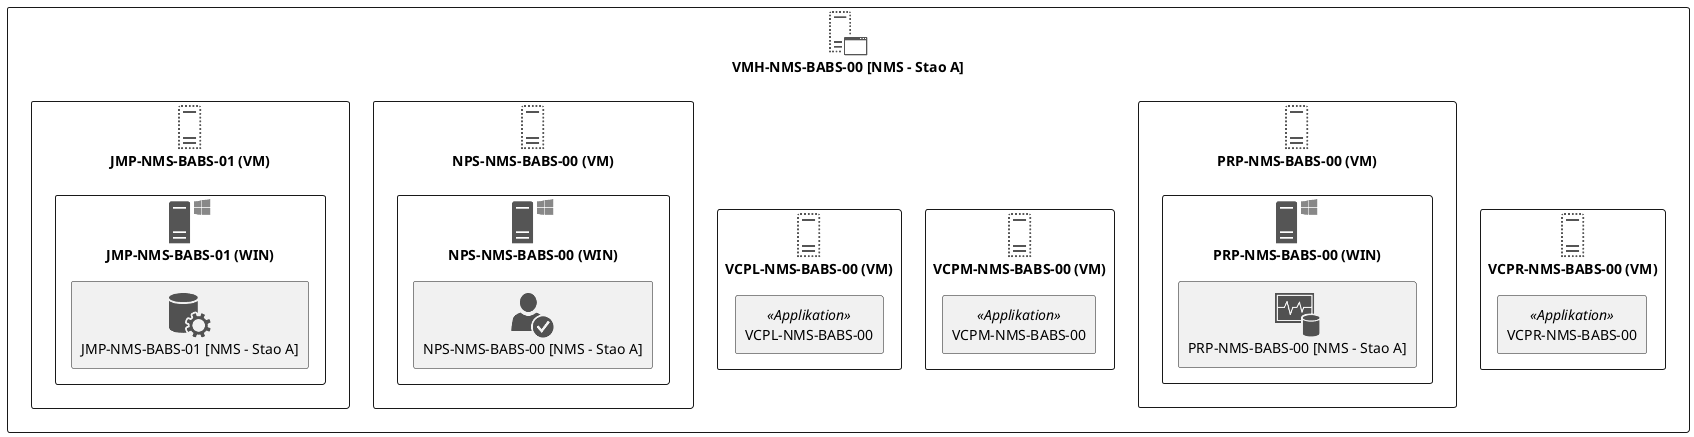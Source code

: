 @startuml


skinparam monochrome true
skinparam componentStyle uml2
!include <office/servers/virtual_application_server>
!include <office/Servers/virtual_server>
!include <office/Servers/virtual_server>
!include <office/Servers/windows_server>
!include <office/databases/monitoring_store>
!include <office/Servers/virtual_server>
!include <office/Servers/virtual_server>
!include <office/Servers/virtual_server>
!include <office/Servers/windows_server>
!include <office/security/credentials>
!include <office/Servers/virtual_server>
!include <office/Servers/windows_server>
!include <office/services/central_management_service>

show stereotype

rectangle VMH__S_NMS__S_BABS__S_00__F__aA_NMS__F___S___F_Stao__F_A_aC_ as "VMH-NMS-BABS-00 [NMS - Stao A]" <<$virtual_application_server>> {
	rectangle VCPR__S_NMS__S_BABS__S_00__F___N_VM__O_ as "VCPR-NMS-BABS-00 (VM)" <<$virtual_server>> {
		rectangle VCPR__S_NMS__S_BABS__S_00 as "VCPR-NMS-BABS-00" <<Applikation>> {
		}
	}
	rectangle PRP__S_NMS__S_BABS__S_00__F___N_VM__O_ as "PRP-NMS-BABS-00 (VM)" <<$virtual_server>> {
		rectangle PRP__S_NMS__S_BABS__S_00__F___N_WIN__O_ as "PRP-NMS-BABS-00 (WIN)" <<$windows_server>> {
			rectangle PRP__S_NMS__S_BABS__S_00__F__aA_NMS__F___S___F_Stao__F_A_aC_ as "PRP-NMS-BABS-00 [NMS - Stao A]" <<$monitoring_store>> {
			
			}
		}
	}
	rectangle VCPM__S_NMS__S_BABS__S_00__F___N_VM__O_ as "VCPM-NMS-BABS-00 (VM)" <<$virtual_server>> {
		rectangle VCPM__S_NMS__S_BABS__S_00 as "VCPM-NMS-BABS-00" <<Applikation>> {
		}
	}
	rectangle VCPL__S_NMS__S_BABS__S_00__F___N_VM__O_ as "VCPL-NMS-BABS-00 (VM)" <<$virtual_server>> {
		rectangle VCPL__S_NMS__S_BABS__S_00 as "VCPL-NMS-BABS-00" <<Applikation>> {
		}
	}
	rectangle NPS__S_NMS__S_BABS__S_00__F___N_VM__O_ as "NPS-NMS-BABS-00 (VM)" <<$virtual_server>> {
		rectangle NPS__S_NMS__S_BABS__S_00__F___N_WIN__O_ as "NPS-NMS-BABS-00 (WIN)" <<$windows_server>> {
			rectangle NPS__S_NMS__S_BABS__S_00__F__aA_NMS__F___S___F_Stao__F_A_aC_ as "NPS-NMS-BABS-00 [NMS - Stao A]" <<$credentials>> {
			
			}
		}
	}
	rectangle JMP__S_NMS__S_BABS__S_01__F___N_VM__O_ as "JMP-NMS-BABS-01 (VM)" <<$virtual_server>> {
		rectangle JMP__S_NMS__S_BABS__S_01__F___N_WIN__O_ as "JMP-NMS-BABS-01 (WIN)" <<$windows_server>> {
			rectangle JMP__S_NMS__S_BABS__S_01__F__aA_NMS__F___S___F_Stao__F_A_aC_ as "JMP-NMS-BABS-01 [NMS - Stao A]" <<$central_management_service>> {
			
			}
		}
	}
}


' Begin Protected Region [[layouting]]

' End Protected Region   [[layouting]]

@enduml
' Actifsource ID=[dc5bfacd-eaac-11e8-88d3-bfc6b992bdec,8549e840-0e95-11e9-9f19-6d15636f4ecc,Hash]
